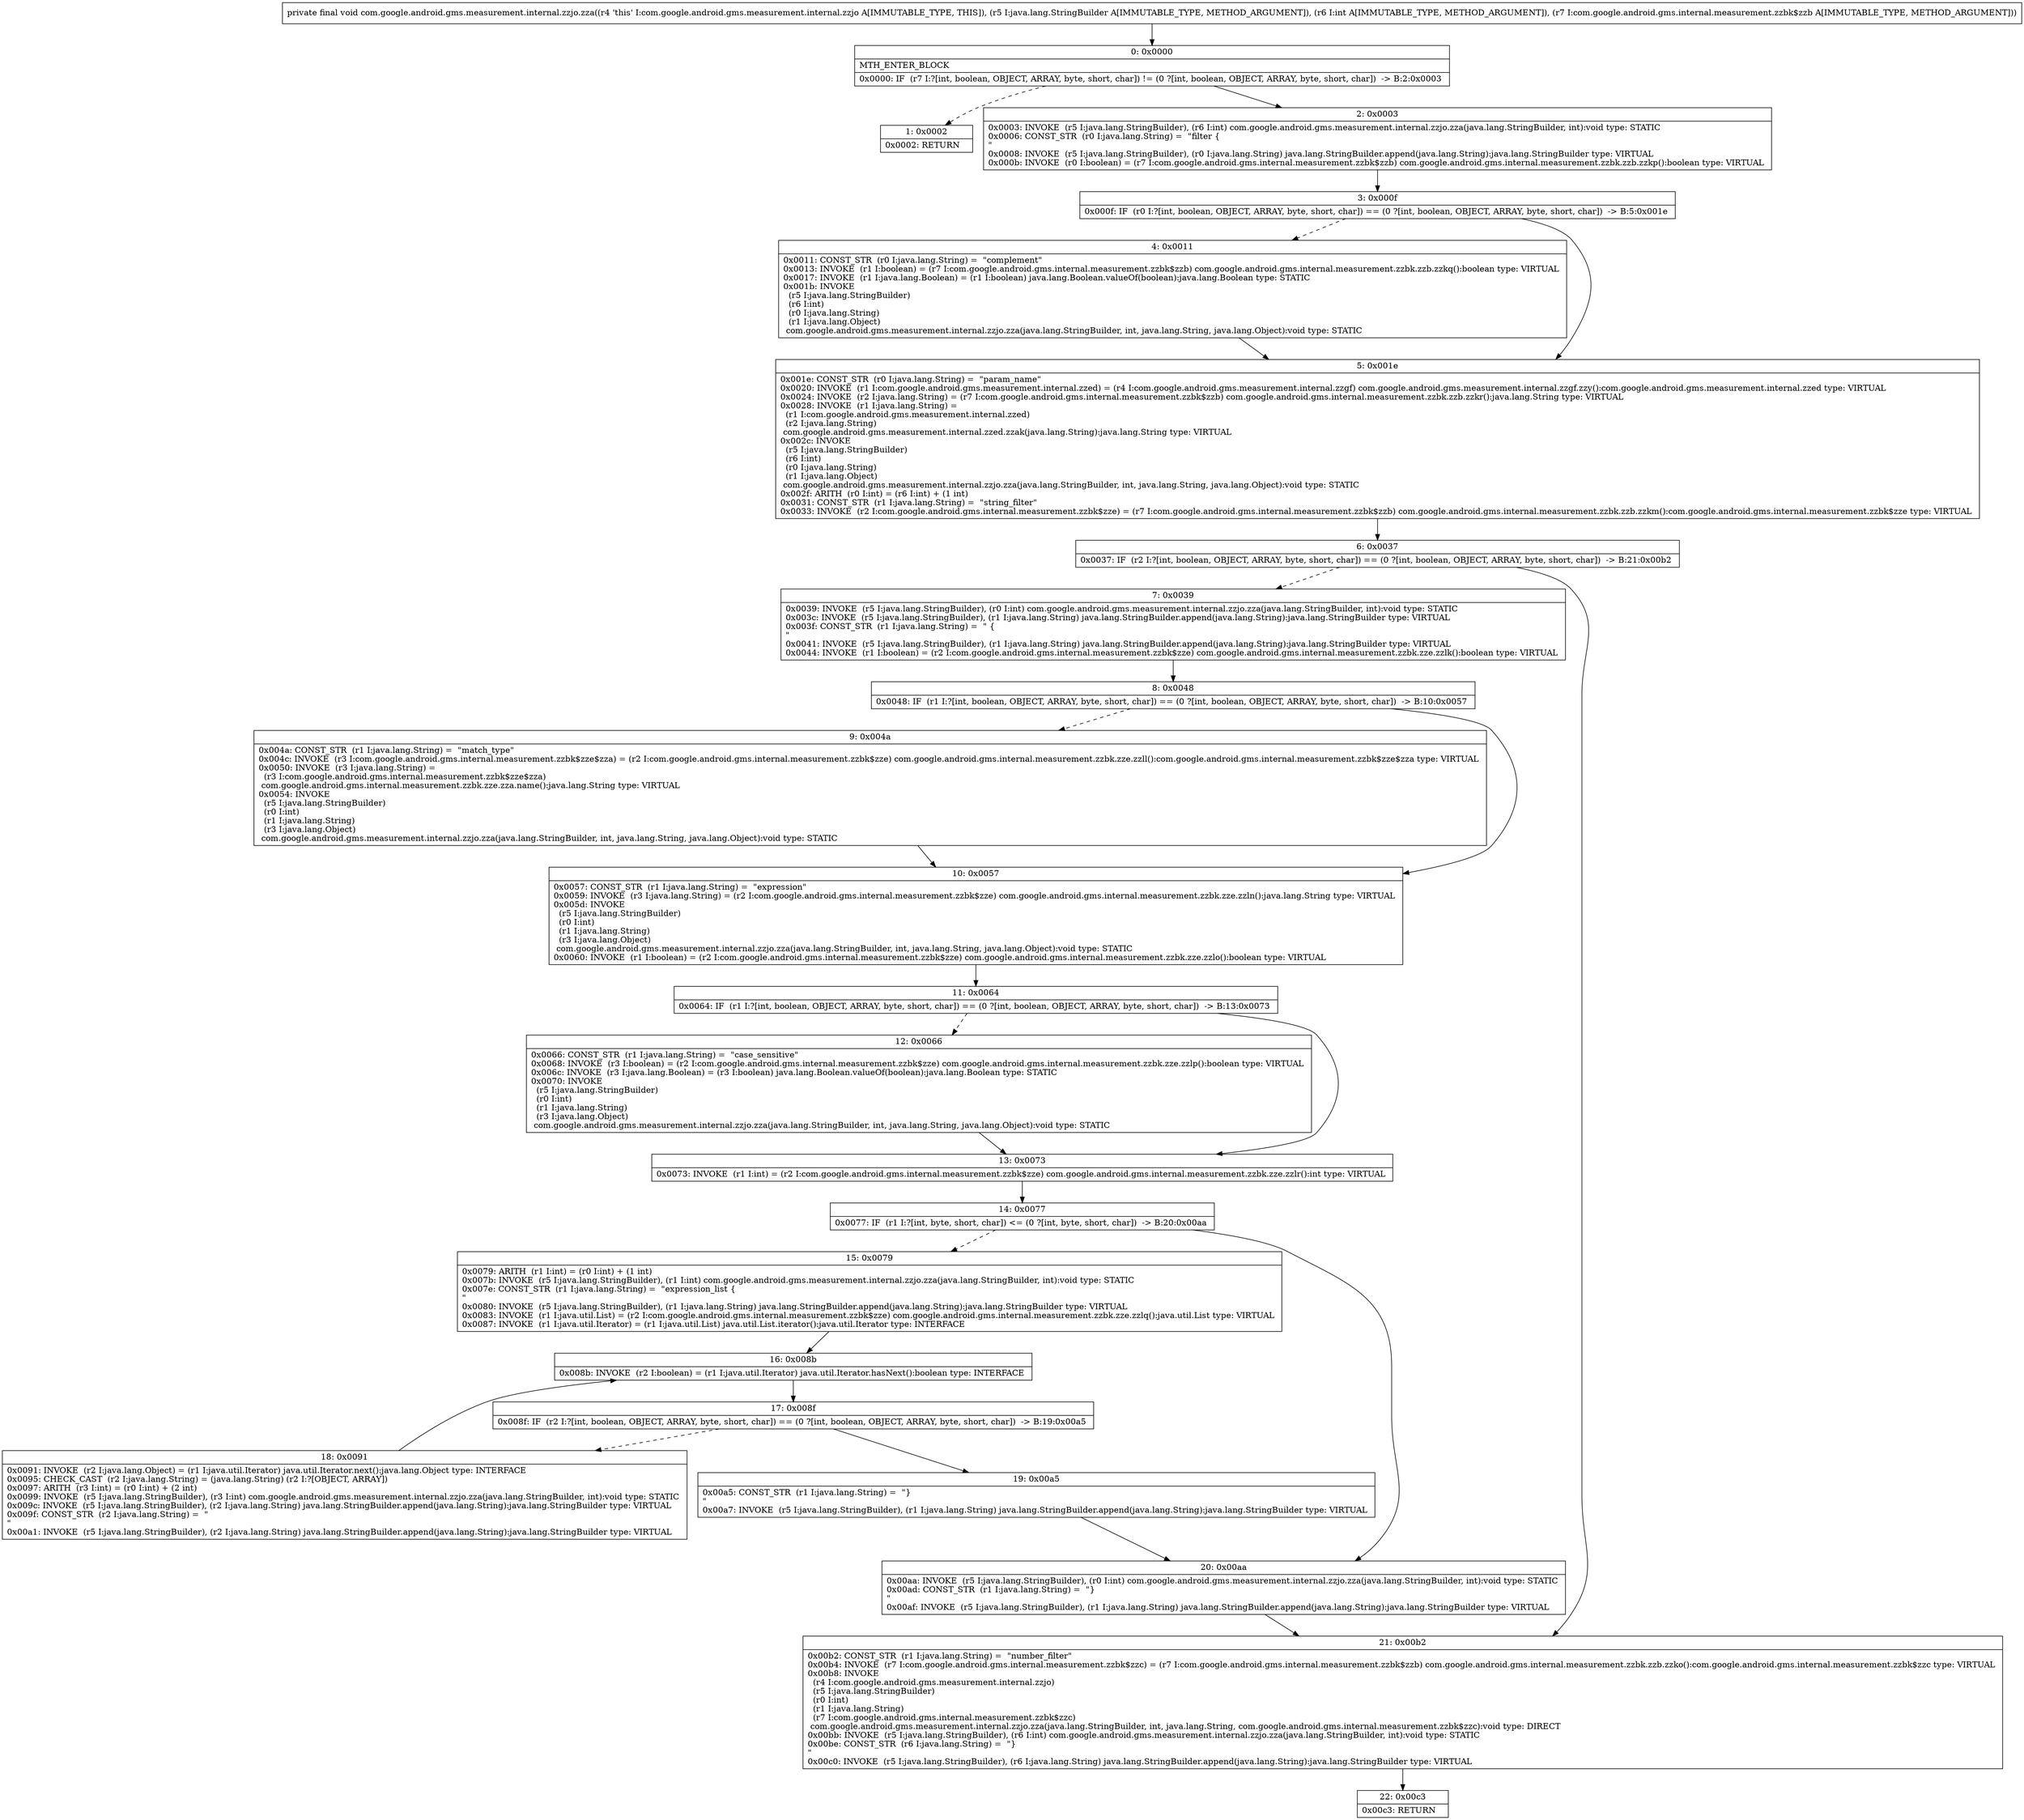 digraph "CFG forcom.google.android.gms.measurement.internal.zzjo.zza(Ljava\/lang\/StringBuilder;ILcom\/google\/android\/gms\/internal\/measurement\/zzbk$zzb;)V" {
Node_0 [shape=record,label="{0\:\ 0x0000|MTH_ENTER_BLOCK\l|0x0000: IF  (r7 I:?[int, boolean, OBJECT, ARRAY, byte, short, char]) != (0 ?[int, boolean, OBJECT, ARRAY, byte, short, char])  \-\> B:2:0x0003 \l}"];
Node_1 [shape=record,label="{1\:\ 0x0002|0x0002: RETURN   \l}"];
Node_2 [shape=record,label="{2\:\ 0x0003|0x0003: INVOKE  (r5 I:java.lang.StringBuilder), (r6 I:int) com.google.android.gms.measurement.internal.zzjo.zza(java.lang.StringBuilder, int):void type: STATIC \l0x0006: CONST_STR  (r0 I:java.lang.String) =  \"filter \{\l\" \l0x0008: INVOKE  (r5 I:java.lang.StringBuilder), (r0 I:java.lang.String) java.lang.StringBuilder.append(java.lang.String):java.lang.StringBuilder type: VIRTUAL \l0x000b: INVOKE  (r0 I:boolean) = (r7 I:com.google.android.gms.internal.measurement.zzbk$zzb) com.google.android.gms.internal.measurement.zzbk.zzb.zzkp():boolean type: VIRTUAL \l}"];
Node_3 [shape=record,label="{3\:\ 0x000f|0x000f: IF  (r0 I:?[int, boolean, OBJECT, ARRAY, byte, short, char]) == (0 ?[int, boolean, OBJECT, ARRAY, byte, short, char])  \-\> B:5:0x001e \l}"];
Node_4 [shape=record,label="{4\:\ 0x0011|0x0011: CONST_STR  (r0 I:java.lang.String) =  \"complement\" \l0x0013: INVOKE  (r1 I:boolean) = (r7 I:com.google.android.gms.internal.measurement.zzbk$zzb) com.google.android.gms.internal.measurement.zzbk.zzb.zzkq():boolean type: VIRTUAL \l0x0017: INVOKE  (r1 I:java.lang.Boolean) = (r1 I:boolean) java.lang.Boolean.valueOf(boolean):java.lang.Boolean type: STATIC \l0x001b: INVOKE  \l  (r5 I:java.lang.StringBuilder)\l  (r6 I:int)\l  (r0 I:java.lang.String)\l  (r1 I:java.lang.Object)\l com.google.android.gms.measurement.internal.zzjo.zza(java.lang.StringBuilder, int, java.lang.String, java.lang.Object):void type: STATIC \l}"];
Node_5 [shape=record,label="{5\:\ 0x001e|0x001e: CONST_STR  (r0 I:java.lang.String) =  \"param_name\" \l0x0020: INVOKE  (r1 I:com.google.android.gms.measurement.internal.zzed) = (r4 I:com.google.android.gms.measurement.internal.zzgf) com.google.android.gms.measurement.internal.zzgf.zzy():com.google.android.gms.measurement.internal.zzed type: VIRTUAL \l0x0024: INVOKE  (r2 I:java.lang.String) = (r7 I:com.google.android.gms.internal.measurement.zzbk$zzb) com.google.android.gms.internal.measurement.zzbk.zzb.zzkr():java.lang.String type: VIRTUAL \l0x0028: INVOKE  (r1 I:java.lang.String) = \l  (r1 I:com.google.android.gms.measurement.internal.zzed)\l  (r2 I:java.lang.String)\l com.google.android.gms.measurement.internal.zzed.zzak(java.lang.String):java.lang.String type: VIRTUAL \l0x002c: INVOKE  \l  (r5 I:java.lang.StringBuilder)\l  (r6 I:int)\l  (r0 I:java.lang.String)\l  (r1 I:java.lang.Object)\l com.google.android.gms.measurement.internal.zzjo.zza(java.lang.StringBuilder, int, java.lang.String, java.lang.Object):void type: STATIC \l0x002f: ARITH  (r0 I:int) = (r6 I:int) + (1 int) \l0x0031: CONST_STR  (r1 I:java.lang.String) =  \"string_filter\" \l0x0033: INVOKE  (r2 I:com.google.android.gms.internal.measurement.zzbk$zze) = (r7 I:com.google.android.gms.internal.measurement.zzbk$zzb) com.google.android.gms.internal.measurement.zzbk.zzb.zzkm():com.google.android.gms.internal.measurement.zzbk$zze type: VIRTUAL \l}"];
Node_6 [shape=record,label="{6\:\ 0x0037|0x0037: IF  (r2 I:?[int, boolean, OBJECT, ARRAY, byte, short, char]) == (0 ?[int, boolean, OBJECT, ARRAY, byte, short, char])  \-\> B:21:0x00b2 \l}"];
Node_7 [shape=record,label="{7\:\ 0x0039|0x0039: INVOKE  (r5 I:java.lang.StringBuilder), (r0 I:int) com.google.android.gms.measurement.internal.zzjo.zza(java.lang.StringBuilder, int):void type: STATIC \l0x003c: INVOKE  (r5 I:java.lang.StringBuilder), (r1 I:java.lang.String) java.lang.StringBuilder.append(java.lang.String):java.lang.StringBuilder type: VIRTUAL \l0x003f: CONST_STR  (r1 I:java.lang.String) =  \" \{\l\" \l0x0041: INVOKE  (r5 I:java.lang.StringBuilder), (r1 I:java.lang.String) java.lang.StringBuilder.append(java.lang.String):java.lang.StringBuilder type: VIRTUAL \l0x0044: INVOKE  (r1 I:boolean) = (r2 I:com.google.android.gms.internal.measurement.zzbk$zze) com.google.android.gms.internal.measurement.zzbk.zze.zzlk():boolean type: VIRTUAL \l}"];
Node_8 [shape=record,label="{8\:\ 0x0048|0x0048: IF  (r1 I:?[int, boolean, OBJECT, ARRAY, byte, short, char]) == (0 ?[int, boolean, OBJECT, ARRAY, byte, short, char])  \-\> B:10:0x0057 \l}"];
Node_9 [shape=record,label="{9\:\ 0x004a|0x004a: CONST_STR  (r1 I:java.lang.String) =  \"match_type\" \l0x004c: INVOKE  (r3 I:com.google.android.gms.internal.measurement.zzbk$zze$zza) = (r2 I:com.google.android.gms.internal.measurement.zzbk$zze) com.google.android.gms.internal.measurement.zzbk.zze.zzll():com.google.android.gms.internal.measurement.zzbk$zze$zza type: VIRTUAL \l0x0050: INVOKE  (r3 I:java.lang.String) = \l  (r3 I:com.google.android.gms.internal.measurement.zzbk$zze$zza)\l com.google.android.gms.internal.measurement.zzbk.zze.zza.name():java.lang.String type: VIRTUAL \l0x0054: INVOKE  \l  (r5 I:java.lang.StringBuilder)\l  (r0 I:int)\l  (r1 I:java.lang.String)\l  (r3 I:java.lang.Object)\l com.google.android.gms.measurement.internal.zzjo.zza(java.lang.StringBuilder, int, java.lang.String, java.lang.Object):void type: STATIC \l}"];
Node_10 [shape=record,label="{10\:\ 0x0057|0x0057: CONST_STR  (r1 I:java.lang.String) =  \"expression\" \l0x0059: INVOKE  (r3 I:java.lang.String) = (r2 I:com.google.android.gms.internal.measurement.zzbk$zze) com.google.android.gms.internal.measurement.zzbk.zze.zzln():java.lang.String type: VIRTUAL \l0x005d: INVOKE  \l  (r5 I:java.lang.StringBuilder)\l  (r0 I:int)\l  (r1 I:java.lang.String)\l  (r3 I:java.lang.Object)\l com.google.android.gms.measurement.internal.zzjo.zza(java.lang.StringBuilder, int, java.lang.String, java.lang.Object):void type: STATIC \l0x0060: INVOKE  (r1 I:boolean) = (r2 I:com.google.android.gms.internal.measurement.zzbk$zze) com.google.android.gms.internal.measurement.zzbk.zze.zzlo():boolean type: VIRTUAL \l}"];
Node_11 [shape=record,label="{11\:\ 0x0064|0x0064: IF  (r1 I:?[int, boolean, OBJECT, ARRAY, byte, short, char]) == (0 ?[int, boolean, OBJECT, ARRAY, byte, short, char])  \-\> B:13:0x0073 \l}"];
Node_12 [shape=record,label="{12\:\ 0x0066|0x0066: CONST_STR  (r1 I:java.lang.String) =  \"case_sensitive\" \l0x0068: INVOKE  (r3 I:boolean) = (r2 I:com.google.android.gms.internal.measurement.zzbk$zze) com.google.android.gms.internal.measurement.zzbk.zze.zzlp():boolean type: VIRTUAL \l0x006c: INVOKE  (r3 I:java.lang.Boolean) = (r3 I:boolean) java.lang.Boolean.valueOf(boolean):java.lang.Boolean type: STATIC \l0x0070: INVOKE  \l  (r5 I:java.lang.StringBuilder)\l  (r0 I:int)\l  (r1 I:java.lang.String)\l  (r3 I:java.lang.Object)\l com.google.android.gms.measurement.internal.zzjo.zza(java.lang.StringBuilder, int, java.lang.String, java.lang.Object):void type: STATIC \l}"];
Node_13 [shape=record,label="{13\:\ 0x0073|0x0073: INVOKE  (r1 I:int) = (r2 I:com.google.android.gms.internal.measurement.zzbk$zze) com.google.android.gms.internal.measurement.zzbk.zze.zzlr():int type: VIRTUAL \l}"];
Node_14 [shape=record,label="{14\:\ 0x0077|0x0077: IF  (r1 I:?[int, byte, short, char]) \<= (0 ?[int, byte, short, char])  \-\> B:20:0x00aa \l}"];
Node_15 [shape=record,label="{15\:\ 0x0079|0x0079: ARITH  (r1 I:int) = (r0 I:int) + (1 int) \l0x007b: INVOKE  (r5 I:java.lang.StringBuilder), (r1 I:int) com.google.android.gms.measurement.internal.zzjo.zza(java.lang.StringBuilder, int):void type: STATIC \l0x007e: CONST_STR  (r1 I:java.lang.String) =  \"expression_list \{\l\" \l0x0080: INVOKE  (r5 I:java.lang.StringBuilder), (r1 I:java.lang.String) java.lang.StringBuilder.append(java.lang.String):java.lang.StringBuilder type: VIRTUAL \l0x0083: INVOKE  (r1 I:java.util.List) = (r2 I:com.google.android.gms.internal.measurement.zzbk$zze) com.google.android.gms.internal.measurement.zzbk.zze.zzlq():java.util.List type: VIRTUAL \l0x0087: INVOKE  (r1 I:java.util.Iterator) = (r1 I:java.util.List) java.util.List.iterator():java.util.Iterator type: INTERFACE \l}"];
Node_16 [shape=record,label="{16\:\ 0x008b|0x008b: INVOKE  (r2 I:boolean) = (r1 I:java.util.Iterator) java.util.Iterator.hasNext():boolean type: INTERFACE \l}"];
Node_17 [shape=record,label="{17\:\ 0x008f|0x008f: IF  (r2 I:?[int, boolean, OBJECT, ARRAY, byte, short, char]) == (0 ?[int, boolean, OBJECT, ARRAY, byte, short, char])  \-\> B:19:0x00a5 \l}"];
Node_18 [shape=record,label="{18\:\ 0x0091|0x0091: INVOKE  (r2 I:java.lang.Object) = (r1 I:java.util.Iterator) java.util.Iterator.next():java.lang.Object type: INTERFACE \l0x0095: CHECK_CAST  (r2 I:java.lang.String) = (java.lang.String) (r2 I:?[OBJECT, ARRAY]) \l0x0097: ARITH  (r3 I:int) = (r0 I:int) + (2 int) \l0x0099: INVOKE  (r5 I:java.lang.StringBuilder), (r3 I:int) com.google.android.gms.measurement.internal.zzjo.zza(java.lang.StringBuilder, int):void type: STATIC \l0x009c: INVOKE  (r5 I:java.lang.StringBuilder), (r2 I:java.lang.String) java.lang.StringBuilder.append(java.lang.String):java.lang.StringBuilder type: VIRTUAL \l0x009f: CONST_STR  (r2 I:java.lang.String) =  \"\l\" \l0x00a1: INVOKE  (r5 I:java.lang.StringBuilder), (r2 I:java.lang.String) java.lang.StringBuilder.append(java.lang.String):java.lang.StringBuilder type: VIRTUAL \l}"];
Node_19 [shape=record,label="{19\:\ 0x00a5|0x00a5: CONST_STR  (r1 I:java.lang.String) =  \"\}\l\" \l0x00a7: INVOKE  (r5 I:java.lang.StringBuilder), (r1 I:java.lang.String) java.lang.StringBuilder.append(java.lang.String):java.lang.StringBuilder type: VIRTUAL \l}"];
Node_20 [shape=record,label="{20\:\ 0x00aa|0x00aa: INVOKE  (r5 I:java.lang.StringBuilder), (r0 I:int) com.google.android.gms.measurement.internal.zzjo.zza(java.lang.StringBuilder, int):void type: STATIC \l0x00ad: CONST_STR  (r1 I:java.lang.String) =  \"\}\l\" \l0x00af: INVOKE  (r5 I:java.lang.StringBuilder), (r1 I:java.lang.String) java.lang.StringBuilder.append(java.lang.String):java.lang.StringBuilder type: VIRTUAL \l}"];
Node_21 [shape=record,label="{21\:\ 0x00b2|0x00b2: CONST_STR  (r1 I:java.lang.String) =  \"number_filter\" \l0x00b4: INVOKE  (r7 I:com.google.android.gms.internal.measurement.zzbk$zzc) = (r7 I:com.google.android.gms.internal.measurement.zzbk$zzb) com.google.android.gms.internal.measurement.zzbk.zzb.zzko():com.google.android.gms.internal.measurement.zzbk$zzc type: VIRTUAL \l0x00b8: INVOKE  \l  (r4 I:com.google.android.gms.measurement.internal.zzjo)\l  (r5 I:java.lang.StringBuilder)\l  (r0 I:int)\l  (r1 I:java.lang.String)\l  (r7 I:com.google.android.gms.internal.measurement.zzbk$zzc)\l com.google.android.gms.measurement.internal.zzjo.zza(java.lang.StringBuilder, int, java.lang.String, com.google.android.gms.internal.measurement.zzbk$zzc):void type: DIRECT \l0x00bb: INVOKE  (r5 I:java.lang.StringBuilder), (r6 I:int) com.google.android.gms.measurement.internal.zzjo.zza(java.lang.StringBuilder, int):void type: STATIC \l0x00be: CONST_STR  (r6 I:java.lang.String) =  \"\}\l\" \l0x00c0: INVOKE  (r5 I:java.lang.StringBuilder), (r6 I:java.lang.String) java.lang.StringBuilder.append(java.lang.String):java.lang.StringBuilder type: VIRTUAL \l}"];
Node_22 [shape=record,label="{22\:\ 0x00c3|0x00c3: RETURN   \l}"];
MethodNode[shape=record,label="{private final void com.google.android.gms.measurement.internal.zzjo.zza((r4 'this' I:com.google.android.gms.measurement.internal.zzjo A[IMMUTABLE_TYPE, THIS]), (r5 I:java.lang.StringBuilder A[IMMUTABLE_TYPE, METHOD_ARGUMENT]), (r6 I:int A[IMMUTABLE_TYPE, METHOD_ARGUMENT]), (r7 I:com.google.android.gms.internal.measurement.zzbk$zzb A[IMMUTABLE_TYPE, METHOD_ARGUMENT])) }"];
MethodNode -> Node_0;
Node_0 -> Node_1[style=dashed];
Node_0 -> Node_2;
Node_2 -> Node_3;
Node_3 -> Node_4[style=dashed];
Node_3 -> Node_5;
Node_4 -> Node_5;
Node_5 -> Node_6;
Node_6 -> Node_7[style=dashed];
Node_6 -> Node_21;
Node_7 -> Node_8;
Node_8 -> Node_9[style=dashed];
Node_8 -> Node_10;
Node_9 -> Node_10;
Node_10 -> Node_11;
Node_11 -> Node_12[style=dashed];
Node_11 -> Node_13;
Node_12 -> Node_13;
Node_13 -> Node_14;
Node_14 -> Node_15[style=dashed];
Node_14 -> Node_20;
Node_15 -> Node_16;
Node_16 -> Node_17;
Node_17 -> Node_18[style=dashed];
Node_17 -> Node_19;
Node_18 -> Node_16;
Node_19 -> Node_20;
Node_20 -> Node_21;
Node_21 -> Node_22;
}

